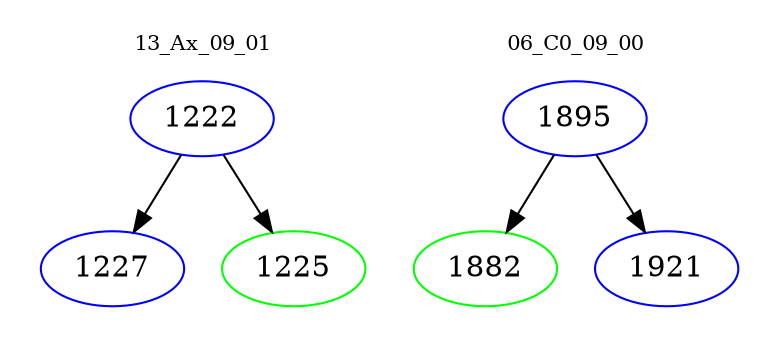 digraph{
subgraph cluster_0 {
color = white
label = "13_Ax_09_01";
fontsize=10;
T0_1222 [label="1222", color="blue"]
T0_1222 -> T0_1227 [color="black"]
T0_1227 [label="1227", color="blue"]
T0_1222 -> T0_1225 [color="black"]
T0_1225 [label="1225", color="green"]
}
subgraph cluster_1 {
color = white
label = "06_C0_09_00";
fontsize=10;
T1_1895 [label="1895", color="blue"]
T1_1895 -> T1_1882 [color="black"]
T1_1882 [label="1882", color="green"]
T1_1895 -> T1_1921 [color="black"]
T1_1921 [label="1921", color="blue"]
}
}
